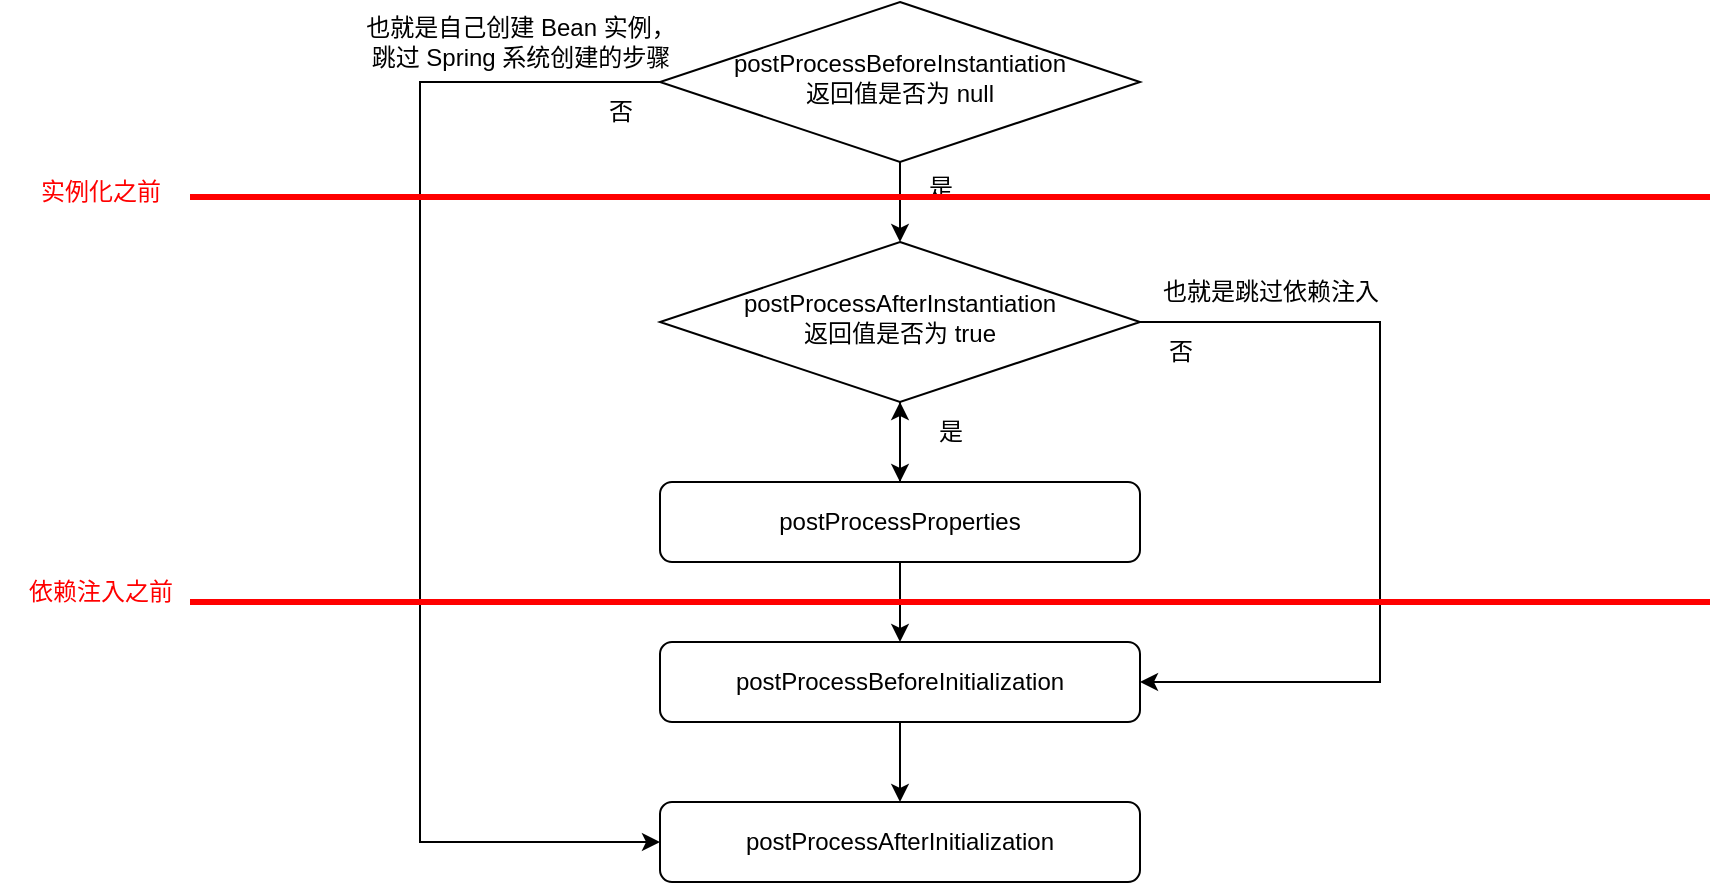 <mxfile version="22.1.2" type="device">
  <diagram name="第 1 页" id="jYwGCEvQf6twObVrGjzc">
    <mxGraphModel dx="1877" dy="629" grid="1" gridSize="10" guides="1" tooltips="1" connect="1" arrows="1" fold="1" page="1" pageScale="1" pageWidth="827" pageHeight="1169" math="0" shadow="0">
      <root>
        <mxCell id="0" />
        <mxCell id="1" parent="0" />
        <mxCell id="kvmA-6QQelvoHXBIJT2B-6" style="edgeStyle=orthogonalEdgeStyle;rounded=0;orthogonalLoop=1;jettySize=auto;html=1;entryX=0.5;entryY=0;entryDx=0;entryDy=0;" edge="1" parent="1" source="kvmA-6QQelvoHXBIJT2B-4" target="kvmA-6QQelvoHXBIJT2B-8">
          <mxGeometry relative="1" as="geometry">
            <mxPoint x="400" y="200" as="targetPoint" />
          </mxGeometry>
        </mxCell>
        <mxCell id="kvmA-6QQelvoHXBIJT2B-21" style="edgeStyle=orthogonalEdgeStyle;rounded=0;orthogonalLoop=1;jettySize=auto;html=1;entryX=0;entryY=0.5;entryDx=0;entryDy=0;" edge="1" parent="1" source="kvmA-6QQelvoHXBIJT2B-4" target="kvmA-6QQelvoHXBIJT2B-18">
          <mxGeometry relative="1" as="geometry">
            <Array as="points">
              <mxPoint x="160" y="120" />
              <mxPoint x="160" y="500" />
            </Array>
          </mxGeometry>
        </mxCell>
        <mxCell id="kvmA-6QQelvoHXBIJT2B-4" value="postProcessBeforeInstantiation&lt;br style=&quot;border-color: var(--border-color);&quot;&gt;返回值是否为 null" style="rhombus;whiteSpace=wrap;html=1;shadow=0;fontFamily=Helvetica;fontSize=12;align=center;strokeWidth=1;spacing=6;spacingTop=-4;" vertex="1" parent="1">
          <mxGeometry x="280" y="80" width="240" height="80" as="geometry" />
        </mxCell>
        <mxCell id="kvmA-6QQelvoHXBIJT2B-7" value="是" style="text;html=1;align=center;verticalAlign=middle;resizable=0;points=[];autosize=1;strokeColor=none;fillColor=none;" vertex="1" parent="1">
          <mxGeometry x="400" y="158" width="40" height="30" as="geometry" />
        </mxCell>
        <mxCell id="kvmA-6QQelvoHXBIJT2B-15" style="edgeStyle=orthogonalEdgeStyle;rounded=0;orthogonalLoop=1;jettySize=auto;html=1;entryX=0.5;entryY=0;entryDx=0;entryDy=0;" edge="1" parent="1" source="kvmA-6QQelvoHXBIJT2B-8" target="kvmA-6QQelvoHXBIJT2B-14">
          <mxGeometry relative="1" as="geometry" />
        </mxCell>
        <mxCell id="kvmA-6QQelvoHXBIJT2B-24" style="edgeStyle=orthogonalEdgeStyle;rounded=0;orthogonalLoop=1;jettySize=auto;html=1;entryX=1;entryY=0.5;entryDx=0;entryDy=0;" edge="1" parent="1" source="kvmA-6QQelvoHXBIJT2B-8" target="kvmA-6QQelvoHXBIJT2B-17">
          <mxGeometry relative="1" as="geometry">
            <Array as="points">
              <mxPoint x="640" y="240" />
              <mxPoint x="640" y="420" />
            </Array>
          </mxGeometry>
        </mxCell>
        <mxCell id="kvmA-6QQelvoHXBIJT2B-8" value="postProcessAfterInstantiation&lt;br&gt;返回值是否为 true" style="rhombus;whiteSpace=wrap;html=1;shadow=0;fontFamily=Helvetica;fontSize=12;align=center;strokeWidth=1;spacing=6;spacingTop=-4;" vertex="1" parent="1">
          <mxGeometry x="280" y="200" width="240" height="80" as="geometry" />
        </mxCell>
        <mxCell id="kvmA-6QQelvoHXBIJT2B-19" style="edgeStyle=orthogonalEdgeStyle;rounded=0;orthogonalLoop=1;jettySize=auto;html=1;entryX=0.5;entryY=0;entryDx=0;entryDy=0;" edge="1" parent="1" source="kvmA-6QQelvoHXBIJT2B-14" target="kvmA-6QQelvoHXBIJT2B-17">
          <mxGeometry relative="1" as="geometry" />
        </mxCell>
        <mxCell id="kvmA-6QQelvoHXBIJT2B-29" value="" style="edgeStyle=orthogonalEdgeStyle;rounded=0;orthogonalLoop=1;jettySize=auto;html=1;" edge="1" parent="1" source="kvmA-6QQelvoHXBIJT2B-14" target="kvmA-6QQelvoHXBIJT2B-8">
          <mxGeometry relative="1" as="geometry" />
        </mxCell>
        <mxCell id="kvmA-6QQelvoHXBIJT2B-14" value="postProcessProperties" style="rounded=1;whiteSpace=wrap;html=1;fontSize=12;glass=0;strokeWidth=1;shadow=0;" vertex="1" parent="1">
          <mxGeometry x="280" y="320" width="240" height="40" as="geometry" />
        </mxCell>
        <mxCell id="kvmA-6QQelvoHXBIJT2B-16" value="是" style="text;html=1;align=center;verticalAlign=middle;resizable=0;points=[];autosize=1;strokeColor=none;fillColor=none;" vertex="1" parent="1">
          <mxGeometry x="405" y="280" width="40" height="30" as="geometry" />
        </mxCell>
        <mxCell id="kvmA-6QQelvoHXBIJT2B-20" style="edgeStyle=orthogonalEdgeStyle;rounded=0;orthogonalLoop=1;jettySize=auto;html=1;entryX=0.5;entryY=0;entryDx=0;entryDy=0;" edge="1" parent="1" source="kvmA-6QQelvoHXBIJT2B-17" target="kvmA-6QQelvoHXBIJT2B-18">
          <mxGeometry relative="1" as="geometry" />
        </mxCell>
        <mxCell id="kvmA-6QQelvoHXBIJT2B-17" value="postProcessBeforeInitialization" style="rounded=1;whiteSpace=wrap;html=1;fontSize=12;glass=0;strokeWidth=1;shadow=0;" vertex="1" parent="1">
          <mxGeometry x="280" y="400" width="240" height="40" as="geometry" />
        </mxCell>
        <mxCell id="kvmA-6QQelvoHXBIJT2B-18" value="postProcessAfterInitialization" style="rounded=1;whiteSpace=wrap;html=1;fontSize=12;glass=0;strokeWidth=1;shadow=0;" vertex="1" parent="1">
          <mxGeometry x="280" y="480" width="240" height="40" as="geometry" />
        </mxCell>
        <mxCell id="kvmA-6QQelvoHXBIJT2B-22" value="否" style="text;html=1;align=center;verticalAlign=middle;resizable=0;points=[];autosize=1;strokeColor=none;fillColor=none;" vertex="1" parent="1">
          <mxGeometry x="240" y="120" width="40" height="30" as="geometry" />
        </mxCell>
        <mxCell id="kvmA-6QQelvoHXBIJT2B-23" value="也就是自己创建 Bean 实例，&lt;br&gt;跳过 Spring 系统创建的步骤" style="text;html=1;align=center;verticalAlign=middle;resizable=0;points=[];autosize=1;strokeColor=none;fillColor=none;" vertex="1" parent="1">
          <mxGeometry x="120" y="80" width="180" height="40" as="geometry" />
        </mxCell>
        <mxCell id="kvmA-6QQelvoHXBIJT2B-25" value="否" style="text;html=1;align=center;verticalAlign=middle;resizable=0;points=[];autosize=1;strokeColor=none;fillColor=none;" vertex="1" parent="1">
          <mxGeometry x="520" y="240" width="40" height="30" as="geometry" />
        </mxCell>
        <mxCell id="kvmA-6QQelvoHXBIJT2B-26" value="也就是跳过依赖注入" style="text;html=1;align=center;verticalAlign=middle;resizable=0;points=[];autosize=1;strokeColor=none;fillColor=none;" vertex="1" parent="1">
          <mxGeometry x="520" y="210" width="130" height="30" as="geometry" />
        </mxCell>
        <mxCell id="kvmA-6QQelvoHXBIJT2B-30" value="" style="endArrow=none;html=1;rounded=0;strokeColor=#FF0000;strokeWidth=3;" edge="1" parent="1">
          <mxGeometry width="50" height="50" relative="1" as="geometry">
            <mxPoint x="45" y="380" as="sourcePoint" />
            <mxPoint x="805" y="380" as="targetPoint" />
          </mxGeometry>
        </mxCell>
        <mxCell id="kvmA-6QQelvoHXBIJT2B-31" value="实例化之前" style="text;html=1;align=center;verticalAlign=middle;resizable=0;points=[];autosize=1;strokeColor=none;fillColor=none;fontColor=#FF0000;" vertex="1" parent="1">
          <mxGeometry x="-40" y="160" width="80" height="30" as="geometry" />
        </mxCell>
        <mxCell id="kvmA-6QQelvoHXBIJT2B-32" value="" style="endArrow=none;html=1;rounded=0;strokeColor=#FF0000;strokeWidth=3;" edge="1" parent="1">
          <mxGeometry width="50" height="50" relative="1" as="geometry">
            <mxPoint x="45" y="177.5" as="sourcePoint" />
            <mxPoint x="805" y="177.5" as="targetPoint" />
          </mxGeometry>
        </mxCell>
        <mxCell id="kvmA-6QQelvoHXBIJT2B-33" value="依赖注入之前" style="text;html=1;align=center;verticalAlign=middle;resizable=0;points=[];autosize=1;strokeColor=none;fillColor=none;fontColor=#FF0000;" vertex="1" parent="1">
          <mxGeometry x="-50" y="360" width="100" height="30" as="geometry" />
        </mxCell>
      </root>
    </mxGraphModel>
  </diagram>
</mxfile>
